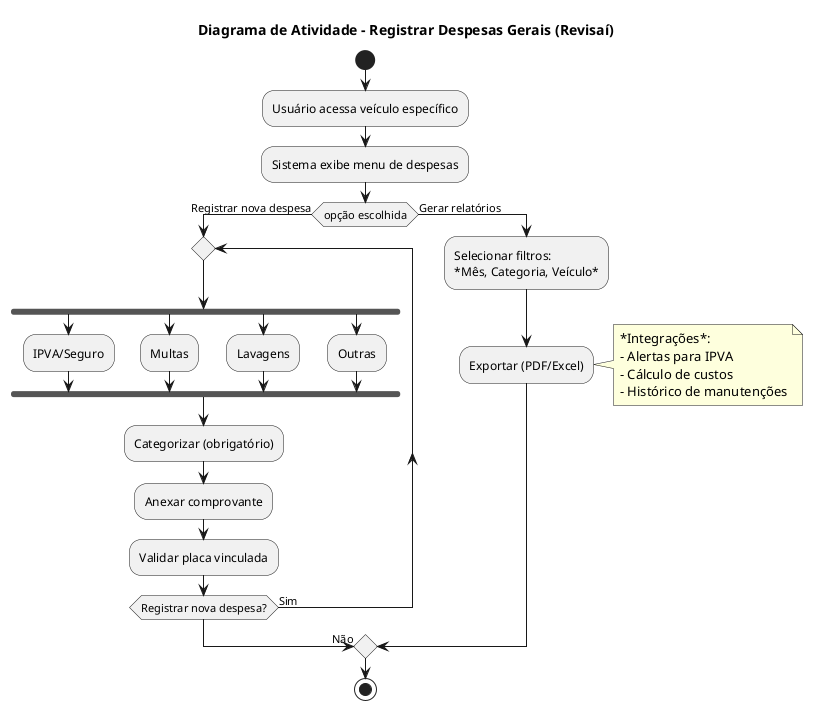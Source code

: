 @startuml
start
title Diagrama de Atividade - Registrar Despesas Gerais (Revisaí)

:Usuário acessa veículo específico;
:Sistema exibe menu de despesas;

if (opção escolhida) then (Registrar nova despesa)

 repeat

    fork
      :IPVA/Seguro;
    fork again
      :Multas;
    fork again
      :Lavagens;
    fork again
      :Outras;
    end fork
    :Categorizar (obrigatório);

    :Anexar comprovante;
    :Validar placa vinculada;
  repeat while (Registrar nova despesa?) is (Sim)
  -> Não;
   
  
else (Gerar relatórios)
 :Selecionar filtros:
 *Mês, Categoria, Veículo*;
 :Exportar (PDF/Excel);
note right
   *Integrações*:
   - Alertas para IPVA
   - Cálculo de custos
   - Histórico de manutenções
   end note
endif
stop
@enduml